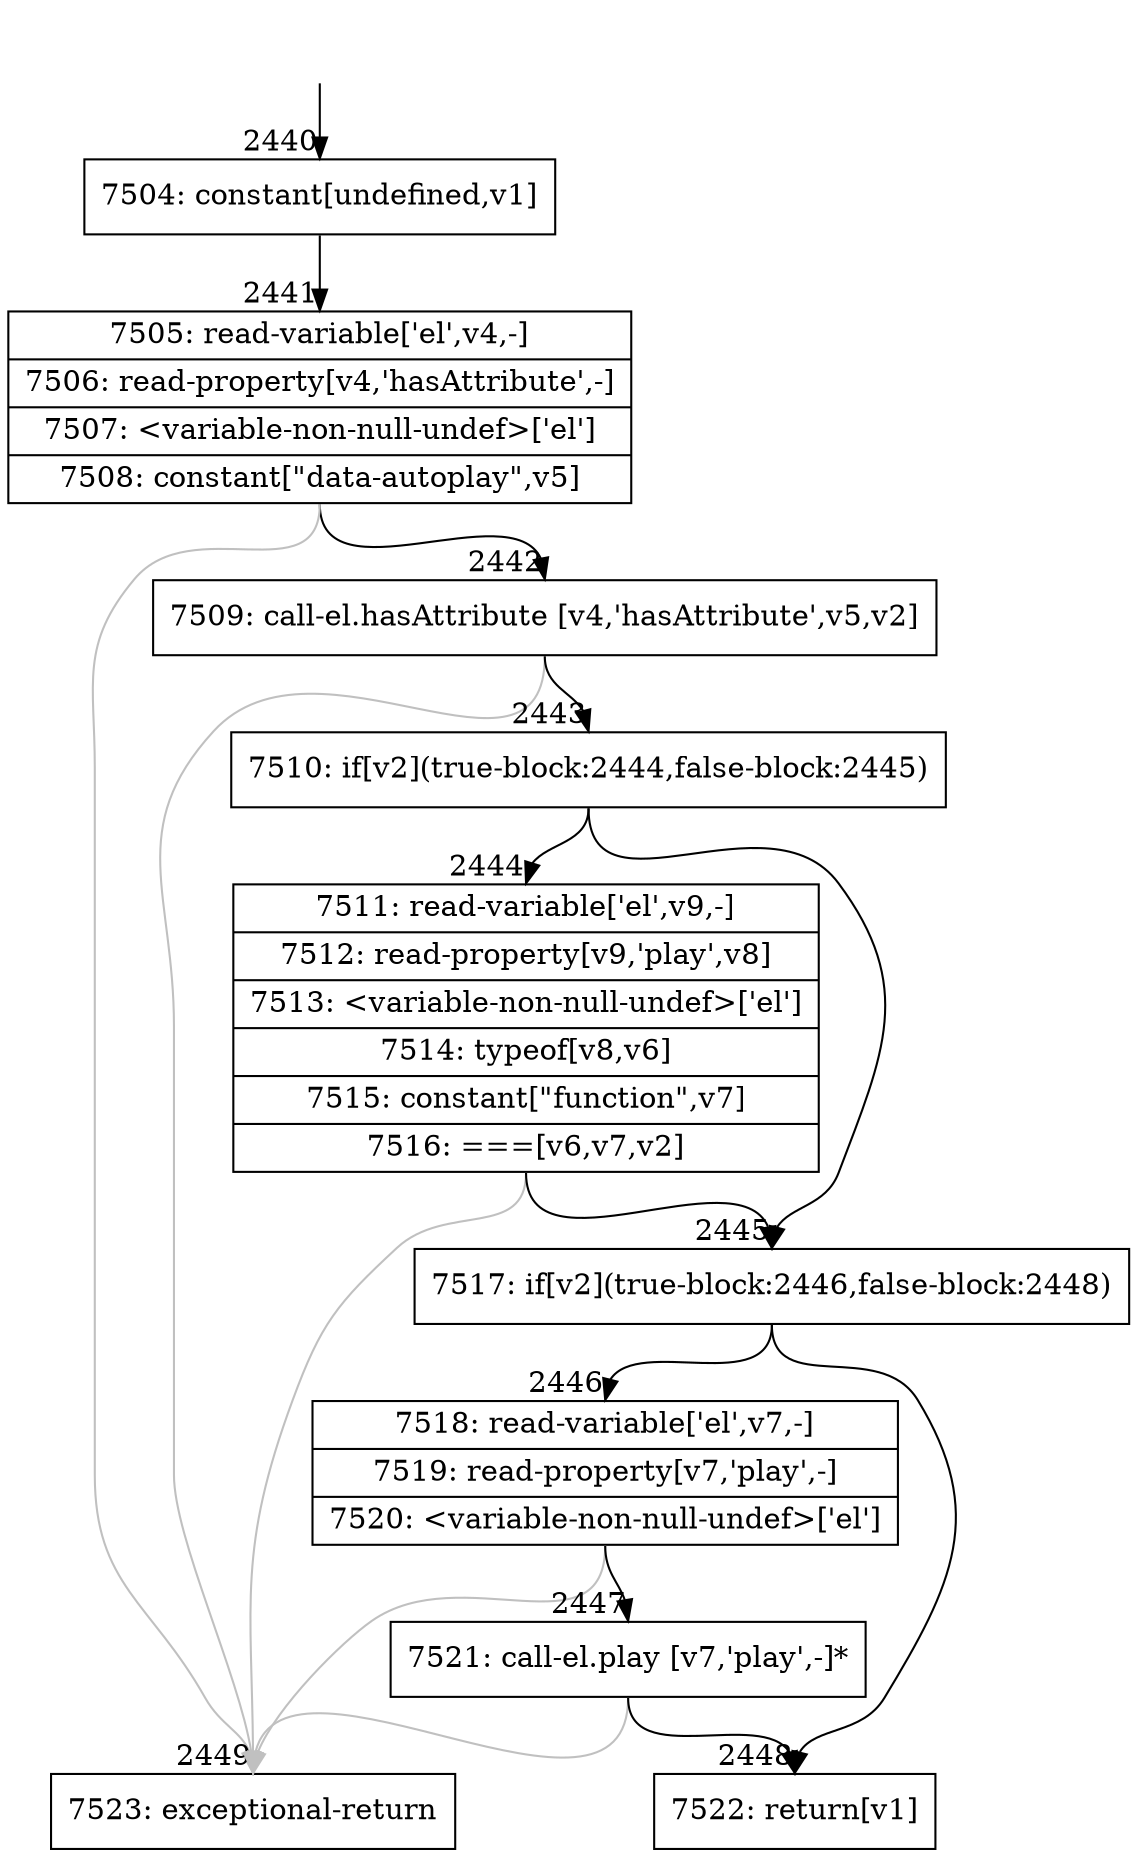 digraph {
rankdir="TD"
BB_entry153[shape=none,label=""];
BB_entry153 -> BB2440 [tailport=s, headport=n, headlabel="    2440"]
BB2440 [shape=record label="{7504: constant[undefined,v1]}" ] 
BB2440 -> BB2441 [tailport=s, headport=n, headlabel="      2441"]
BB2441 [shape=record label="{7505: read-variable['el',v4,-]|7506: read-property[v4,'hasAttribute',-]|7507: \<variable-non-null-undef\>['el']|7508: constant[\"data-autoplay\",v5]}" ] 
BB2441 -> BB2442 [tailport=s, headport=n, headlabel="      2442"]
BB2441 -> BB2449 [tailport=s, headport=n, color=gray, headlabel="      2449"]
BB2442 [shape=record label="{7509: call-el.hasAttribute [v4,'hasAttribute',v5,v2]}" ] 
BB2442 -> BB2443 [tailport=s, headport=n, headlabel="      2443"]
BB2442 -> BB2449 [tailport=s, headport=n, color=gray]
BB2443 [shape=record label="{7510: if[v2](true-block:2444,false-block:2445)}" ] 
BB2443 -> BB2445 [tailport=s, headport=n, headlabel="      2445"]
BB2443 -> BB2444 [tailport=s, headport=n, headlabel="      2444"]
BB2444 [shape=record label="{7511: read-variable['el',v9,-]|7512: read-property[v9,'play',v8]|7513: \<variable-non-null-undef\>['el']|7514: typeof[v8,v6]|7515: constant[\"function\",v7]|7516: ===[v6,v7,v2]}" ] 
BB2444 -> BB2445 [tailport=s, headport=n]
BB2444 -> BB2449 [tailport=s, headport=n, color=gray]
BB2445 [shape=record label="{7517: if[v2](true-block:2446,false-block:2448)}" ] 
BB2445 -> BB2446 [tailport=s, headport=n, headlabel="      2446"]
BB2445 -> BB2448 [tailport=s, headport=n, headlabel="      2448"]
BB2446 [shape=record label="{7518: read-variable['el',v7,-]|7519: read-property[v7,'play',-]|7520: \<variable-non-null-undef\>['el']}" ] 
BB2446 -> BB2447 [tailport=s, headport=n, headlabel="      2447"]
BB2446 -> BB2449 [tailport=s, headport=n, color=gray]
BB2447 [shape=record label="{7521: call-el.play [v7,'play',-]*}" ] 
BB2447 -> BB2448 [tailport=s, headport=n]
BB2447 -> BB2449 [tailport=s, headport=n, color=gray]
BB2448 [shape=record label="{7522: return[v1]}" ] 
BB2449 [shape=record label="{7523: exceptional-return}" ] 
//#$~ 2910
}
